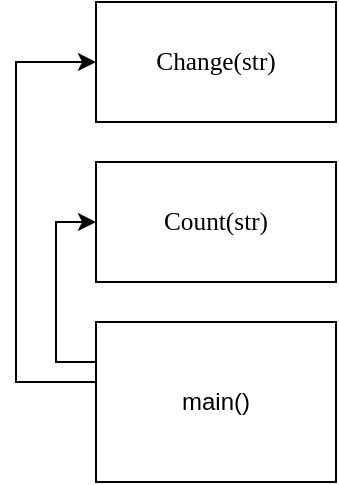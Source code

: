 <mxfile version="20.2.3" type="device"><diagram id="ubEQHRFdZiuwBcKTUE_M" name="8.1.it"><mxGraphModel dx="1038" dy="649" grid="0" gridSize="10" guides="1" tooltips="1" connect="1" arrows="1" fold="1" page="1" pageScale="1" pageWidth="827" pageHeight="1169" math="0" shadow="0"><root><mxCell id="0"/><mxCell id="1" parent="0"/><mxCell id="mNcF5aplHIBg6iy3qzcA-1" style="edgeStyle=orthogonalEdgeStyle;rounded=0;orthogonalLoop=1;jettySize=auto;html=1;entryX=0;entryY=0.5;entryDx=0;entryDy=0;endArrow=classic;endFill=1;exitX=0;exitY=0.25;exitDx=0;exitDy=0;" edge="1" parent="1" source="mNcF5aplHIBg6iy3qzcA-5" target="mNcF5aplHIBg6iy3qzcA-6"><mxGeometry relative="1" as="geometry"/></mxCell><mxCell id="mNcF5aplHIBg6iy3qzcA-2" style="edgeStyle=orthogonalEdgeStyle;rounded=0;orthogonalLoop=1;jettySize=auto;html=1;entryX=0;entryY=0.5;entryDx=0;entryDy=0;endArrow=classic;endFill=1;exitX=0;exitY=0.5;exitDx=0;exitDy=0;" edge="1" parent="1" source="mNcF5aplHIBg6iy3qzcA-5" target="mNcF5aplHIBg6iy3qzcA-7"><mxGeometry relative="1" as="geometry"><Array as="points"><mxPoint x="140" y="510"/><mxPoint x="140" y="350"/></Array></mxGeometry></mxCell><mxCell id="mNcF5aplHIBg6iy3qzcA-5" value="main()" style="rounded=0;whiteSpace=wrap;html=1;" vertex="1" parent="1"><mxGeometry x="180" y="480" width="120" height="80" as="geometry"/></mxCell><mxCell id="mNcF5aplHIBg6iy3qzcA-6" value="&lt;font face=&quot;Cascadia Mono&quot;&gt;&lt;span style=&quot;font-size: 12.667px;&quot;&gt;Count(str)&lt;/span&gt;&lt;/font&gt;" style="rounded=0;whiteSpace=wrap;html=1;" vertex="1" parent="1"><mxGeometry x="180" y="400" width="120" height="60" as="geometry"/></mxCell><mxCell id="mNcF5aplHIBg6iy3qzcA-7" value="&lt;font face=&quot;Cascadia Mono&quot;&gt;&lt;span style=&quot;font-size: 12.667px;&quot;&gt;Change(str)&lt;/span&gt;&lt;/font&gt;" style="rounded=0;whiteSpace=wrap;html=1;" vertex="1" parent="1"><mxGeometry x="180" y="320" width="120" height="60" as="geometry"/></mxCell></root></mxGraphModel></diagram></mxfile>